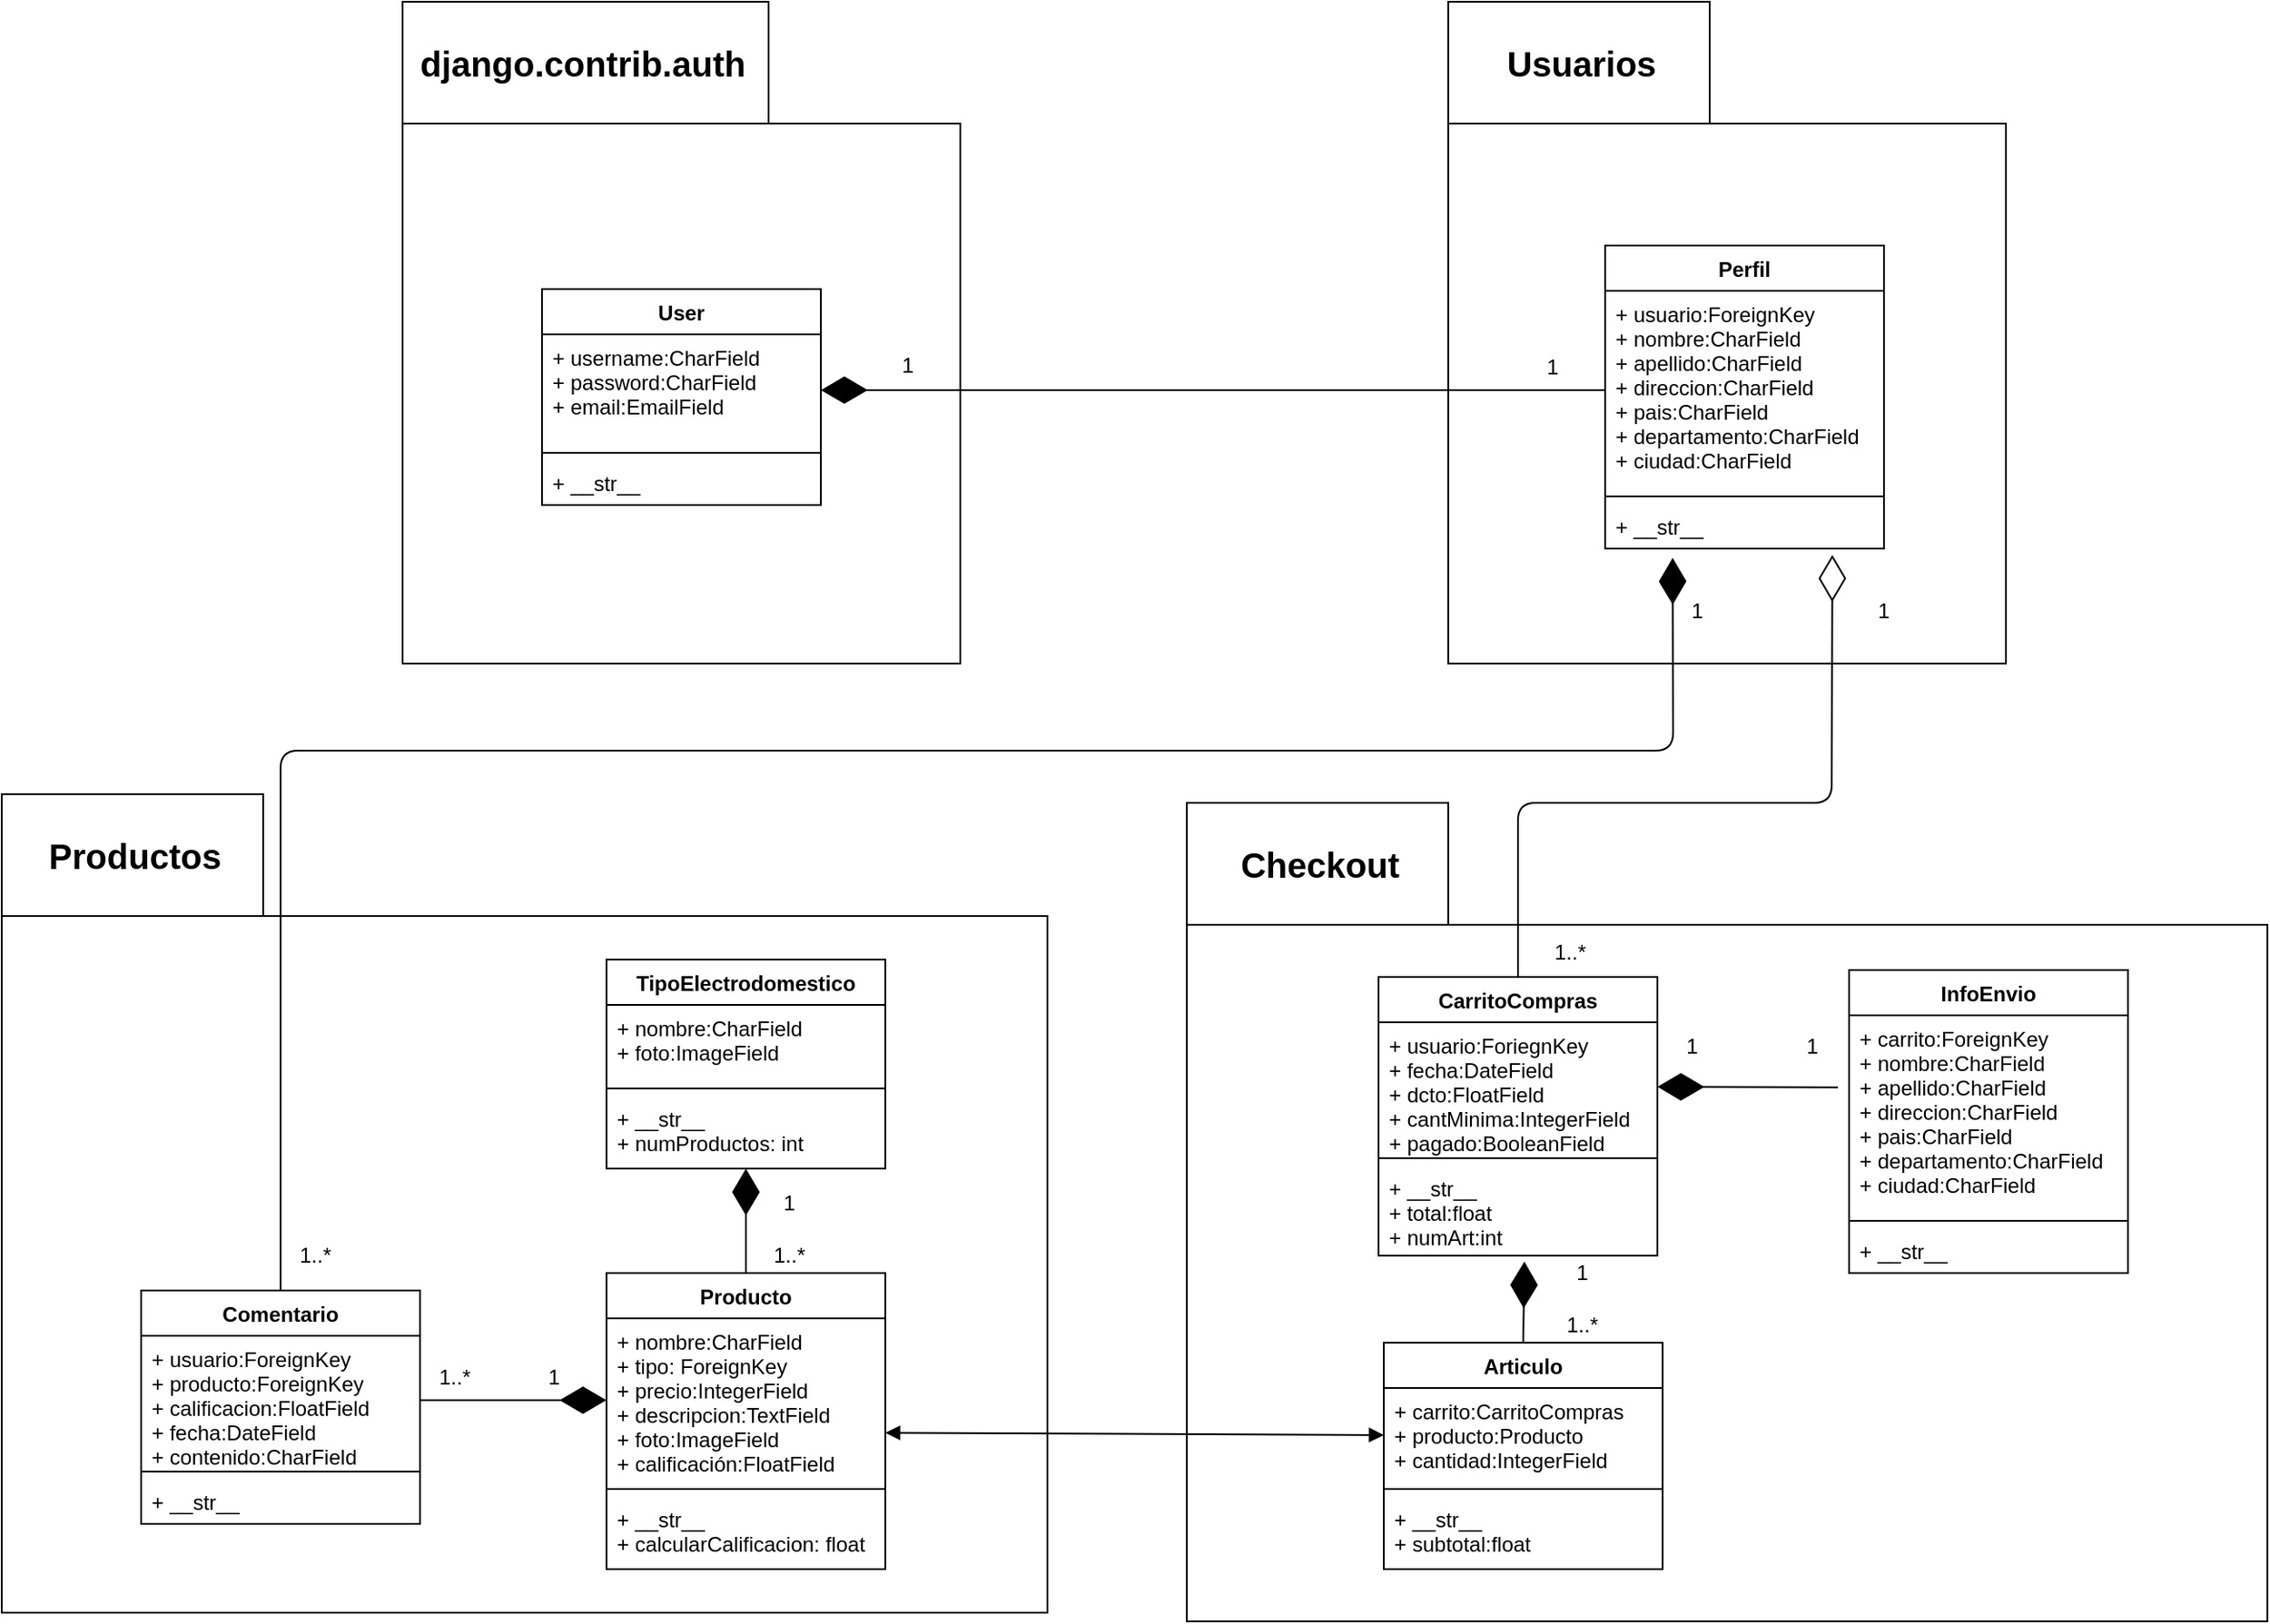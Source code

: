<mxfile version="15.2.7" type="device"><diagram id="NjUPbIOedH6AicqWDrFX" name="Page-1"><mxGraphModel dx="1303" dy="2354" grid="1" gridSize="10" guides="1" tooltips="1" connect="1" arrows="1" fold="1" page="1" pageScale="1" pageWidth="1169" pageHeight="1654" math="0" shadow="0"><root><mxCell id="0"/><mxCell id="1" parent="0"/><mxCell id="ZBzWHFaUl9RUoSqPpxuM-5" value="" style="shape=folder;fontStyle=1;spacingTop=10;tabWidth=150;tabHeight=70;tabPosition=left;html=1;" parent="1" vertex="1"><mxGeometry x="150" y="35" width="600" height="470" as="geometry"/></mxCell><mxCell id="ZBzWHFaUl9RUoSqPpxuM-6" value="TipoElectrodomestico" style="swimlane;fontStyle=1;align=center;verticalAlign=top;childLayout=stackLayout;horizontal=1;startSize=26;horizontalStack=0;resizeParent=1;resizeParentMax=0;resizeLast=0;collapsible=1;marginBottom=0;" parent="1" vertex="1"><mxGeometry x="497" y="130" width="160" height="120" as="geometry"/></mxCell><mxCell id="ZBzWHFaUl9RUoSqPpxuM-7" value="+ nombre:CharField&#xA;+ foto:ImageField" style="text;strokeColor=none;fillColor=none;align=left;verticalAlign=top;spacingLeft=4;spacingRight=4;overflow=hidden;rotatable=0;points=[[0,0.5],[1,0.5]];portConstraint=eastwest;" parent="ZBzWHFaUl9RUoSqPpxuM-6" vertex="1"><mxGeometry y="26" width="160" height="44" as="geometry"/></mxCell><mxCell id="ZBzWHFaUl9RUoSqPpxuM-8" value="" style="line;strokeWidth=1;fillColor=none;align=left;verticalAlign=middle;spacingTop=-1;spacingLeft=3;spacingRight=3;rotatable=0;labelPosition=right;points=[];portConstraint=eastwest;" parent="ZBzWHFaUl9RUoSqPpxuM-6" vertex="1"><mxGeometry y="70" width="160" height="8" as="geometry"/></mxCell><mxCell id="ZBzWHFaUl9RUoSqPpxuM-9" value="+ __str__&#xA;+ numProductos: int&#xA;" style="text;strokeColor=none;fillColor=none;align=left;verticalAlign=top;spacingLeft=4;spacingRight=4;overflow=hidden;rotatable=0;points=[[0,0.5],[1,0.5]];portConstraint=eastwest;" parent="ZBzWHFaUl9RUoSqPpxuM-6" vertex="1"><mxGeometry y="78" width="160" height="42" as="geometry"/></mxCell><mxCell id="ZBzWHFaUl9RUoSqPpxuM-10" value="Producto" style="swimlane;fontStyle=1;align=center;verticalAlign=top;childLayout=stackLayout;horizontal=1;startSize=26;horizontalStack=0;resizeParent=1;resizeParentMax=0;resizeLast=0;collapsible=1;marginBottom=0;" parent="1" vertex="1"><mxGeometry x="497" y="310" width="160" height="170" as="geometry"/></mxCell><mxCell id="ZBzWHFaUl9RUoSqPpxuM-11" value="+ nombre:CharField&#xA;+ tipo: ForeignKey&#xA;+ precio:IntegerField&#xA;+ descripcion:TextField&#xA;+ foto:ImageField&#xA;+ calificación:FloatField&#xA;&#xA;" style="text;strokeColor=none;fillColor=none;align=left;verticalAlign=top;spacingLeft=4;spacingRight=4;overflow=hidden;rotatable=0;points=[[0,0.5],[1,0.5]];portConstraint=eastwest;" parent="ZBzWHFaUl9RUoSqPpxuM-10" vertex="1"><mxGeometry y="26" width="160" height="94" as="geometry"/></mxCell><mxCell id="ZBzWHFaUl9RUoSqPpxuM-12" value="" style="line;strokeWidth=1;fillColor=none;align=left;verticalAlign=middle;spacingTop=-1;spacingLeft=3;spacingRight=3;rotatable=0;labelPosition=right;points=[];portConstraint=eastwest;" parent="ZBzWHFaUl9RUoSqPpxuM-10" vertex="1"><mxGeometry y="120" width="160" height="8" as="geometry"/></mxCell><mxCell id="ZBzWHFaUl9RUoSqPpxuM-13" value="+ __str__&#xA;+ calcularCalificacion: float&#xA;" style="text;strokeColor=none;fillColor=none;align=left;verticalAlign=top;spacingLeft=4;spacingRight=4;overflow=hidden;rotatable=0;points=[[0,0.5],[1,0.5]];portConstraint=eastwest;" parent="ZBzWHFaUl9RUoSqPpxuM-10" vertex="1"><mxGeometry y="128" width="160" height="42" as="geometry"/></mxCell><mxCell id="ZBzWHFaUl9RUoSqPpxuM-14" value="Comentario" style="swimlane;fontStyle=1;align=center;verticalAlign=top;childLayout=stackLayout;horizontal=1;startSize=26;horizontalStack=0;resizeParent=1;resizeParentMax=0;resizeLast=0;collapsible=1;marginBottom=0;" parent="1" vertex="1"><mxGeometry x="230" y="320" width="160" height="134" as="geometry"/></mxCell><mxCell id="ZBzWHFaUl9RUoSqPpxuM-15" value="+ usuario:ForeignKey&#xA;+ producto:ForeignKey&#xA;+ calificacion:FloatField&#xA;+ fecha:DateField&#xA;+ contenido:CharField&#xA;" style="text;strokeColor=none;fillColor=none;align=left;verticalAlign=top;spacingLeft=4;spacingRight=4;overflow=hidden;rotatable=0;points=[[0,0.5],[1,0.5]];portConstraint=eastwest;" parent="ZBzWHFaUl9RUoSqPpxuM-14" vertex="1"><mxGeometry y="26" width="160" height="74" as="geometry"/></mxCell><mxCell id="ZBzWHFaUl9RUoSqPpxuM-16" value="" style="line;strokeWidth=1;fillColor=none;align=left;verticalAlign=middle;spacingTop=-1;spacingLeft=3;spacingRight=3;rotatable=0;labelPosition=right;points=[];portConstraint=eastwest;" parent="ZBzWHFaUl9RUoSqPpxuM-14" vertex="1"><mxGeometry y="100" width="160" height="8" as="geometry"/></mxCell><mxCell id="ZBzWHFaUl9RUoSqPpxuM-17" value="+ __str__" style="text;strokeColor=none;fillColor=none;align=left;verticalAlign=top;spacingLeft=4;spacingRight=4;overflow=hidden;rotatable=0;points=[[0,0.5],[1,0.5]];portConstraint=eastwest;" parent="ZBzWHFaUl9RUoSqPpxuM-14" vertex="1"><mxGeometry y="108" width="160" height="26" as="geometry"/></mxCell><mxCell id="ZBzWHFaUl9RUoSqPpxuM-18" value="" style="endArrow=diamondThin;endFill=1;endSize=24;html=1;entryX=0;entryY=0.5;entryDx=0;entryDy=0;exitX=1;exitY=0.5;exitDx=0;exitDy=0;" parent="1" source="ZBzWHFaUl9RUoSqPpxuM-15" target="ZBzWHFaUl9RUoSqPpxuM-11" edge="1"><mxGeometry width="160" relative="1" as="geometry"><mxPoint x="337" y="300" as="sourcePoint"/><mxPoint x="497" y="300" as="targetPoint"/></mxGeometry></mxCell><mxCell id="ZBzWHFaUl9RUoSqPpxuM-19" value="1" style="text;html=1;strokeColor=none;fillColor=none;align=center;verticalAlign=middle;whiteSpace=wrap;rounded=0;" parent="1" vertex="1"><mxGeometry x="447" y="360" width="40" height="20" as="geometry"/></mxCell><mxCell id="ZBzWHFaUl9RUoSqPpxuM-20" value="1..*" style="text;html=1;strokeColor=none;fillColor=none;align=center;verticalAlign=middle;whiteSpace=wrap;rounded=0;" parent="1" vertex="1"><mxGeometry x="390" y="360" width="40" height="20" as="geometry"/></mxCell><mxCell id="ZBzWHFaUl9RUoSqPpxuM-21" value="" style="endArrow=diamondThin;endFill=1;endSize=24;html=1;exitX=0.5;exitY=0;exitDx=0;exitDy=0;entryX=0.5;entryY=1;entryDx=0;entryDy=0;entryPerimeter=0;" parent="1" source="ZBzWHFaUl9RUoSqPpxuM-10" target="ZBzWHFaUl9RUoSqPpxuM-9" edge="1"><mxGeometry width="160" relative="1" as="geometry"><mxPoint x="637" y="250" as="sourcePoint"/><mxPoint x="577" y="260" as="targetPoint"/></mxGeometry></mxCell><mxCell id="ZBzWHFaUl9RUoSqPpxuM-22" value="1" style="text;html=1;strokeColor=none;fillColor=none;align=center;verticalAlign=middle;whiteSpace=wrap;rounded=0;" parent="1" vertex="1"><mxGeometry x="582" y="260" width="40" height="20" as="geometry"/></mxCell><mxCell id="ZBzWHFaUl9RUoSqPpxuM-23" value="1..*" style="text;html=1;strokeColor=none;fillColor=none;align=center;verticalAlign=middle;whiteSpace=wrap;rounded=0;" parent="1" vertex="1"><mxGeometry x="582" y="290" width="40" height="20" as="geometry"/></mxCell><mxCell id="ZBzWHFaUl9RUoSqPpxuM-24" value="Productos" style="text;html=1;strokeColor=none;fillColor=none;align=center;verticalAlign=middle;whiteSpace=wrap;rounded=0;fontSize=20;fontStyle=1" parent="1" vertex="1"><mxGeometry x="190" y="60" width="73" height="20" as="geometry"/></mxCell><mxCell id="ZBzWHFaUl9RUoSqPpxuM-25" value="" style="shape=folder;fontStyle=1;spacingTop=10;tabWidth=150;tabHeight=70;tabPosition=left;html=1;" parent="1" vertex="1"><mxGeometry x="830" y="40" width="620" height="470" as="geometry"/></mxCell><mxCell id="ZBzWHFaUl9RUoSqPpxuM-26" value="Checkout" style="text;html=1;strokeColor=none;fillColor=none;align=center;verticalAlign=middle;whiteSpace=wrap;rounded=0;fontSize=20;fontStyle=1" parent="1" vertex="1"><mxGeometry x="870" y="65" width="73" height="20" as="geometry"/></mxCell><mxCell id="ZBzWHFaUl9RUoSqPpxuM-27" value="CarritoCompras" style="swimlane;fontStyle=1;align=center;verticalAlign=top;childLayout=stackLayout;horizontal=1;startSize=26;horizontalStack=0;resizeParent=1;resizeParentMax=0;resizeLast=0;collapsible=1;marginBottom=0;" parent="1" vertex="1"><mxGeometry x="940" y="140" width="160" height="160" as="geometry"/></mxCell><mxCell id="ZBzWHFaUl9RUoSqPpxuM-28" value="+ usuario:ForiegnKey&#xA;+ fecha:DateField&#xA;+ dcto:FloatField&#xA;+ cantMinima:IntegerField&#xA;+ pagado:BooleanField&#xA;&#xA;&#xA;" style="text;strokeColor=none;fillColor=none;align=left;verticalAlign=top;spacingLeft=4;spacingRight=4;overflow=hidden;rotatable=0;points=[[0,0.5],[1,0.5]];portConstraint=eastwest;" parent="ZBzWHFaUl9RUoSqPpxuM-27" vertex="1"><mxGeometry y="26" width="160" height="74" as="geometry"/></mxCell><mxCell id="ZBzWHFaUl9RUoSqPpxuM-29" value="" style="line;strokeWidth=1;fillColor=none;align=left;verticalAlign=middle;spacingTop=-1;spacingLeft=3;spacingRight=3;rotatable=0;labelPosition=right;points=[];portConstraint=eastwest;" parent="ZBzWHFaUl9RUoSqPpxuM-27" vertex="1"><mxGeometry y="100" width="160" height="8" as="geometry"/></mxCell><mxCell id="ZBzWHFaUl9RUoSqPpxuM-30" value="+ __str__&#xA;+ total:float&#xA;+ numArt:int&#xA;" style="text;strokeColor=none;fillColor=none;align=left;verticalAlign=top;spacingLeft=4;spacingRight=4;overflow=hidden;rotatable=0;points=[[0,0.5],[1,0.5]];portConstraint=eastwest;" parent="ZBzWHFaUl9RUoSqPpxuM-27" vertex="1"><mxGeometry y="108" width="160" height="52" as="geometry"/></mxCell><mxCell id="ZBzWHFaUl9RUoSqPpxuM-31" value="Articulo" style="swimlane;fontStyle=1;align=center;verticalAlign=top;childLayout=stackLayout;horizontal=1;startSize=26;horizontalStack=0;resizeParent=1;resizeParentMax=0;resizeLast=0;collapsible=1;marginBottom=0;fontSize=12;" parent="1" vertex="1"><mxGeometry x="943" y="350" width="160" height="130" as="geometry"/></mxCell><mxCell id="ZBzWHFaUl9RUoSqPpxuM-32" value="+ carrito:CarritoCompras&#xA;+ producto:Producto&#xA;+ cantidad:IntegerField&#xA;" style="text;strokeColor=none;fillColor=none;align=left;verticalAlign=top;spacingLeft=4;spacingRight=4;overflow=hidden;rotatable=0;points=[[0,0.5],[1,0.5]];portConstraint=eastwest;" parent="ZBzWHFaUl9RUoSqPpxuM-31" vertex="1"><mxGeometry y="26" width="160" height="54" as="geometry"/></mxCell><mxCell id="ZBzWHFaUl9RUoSqPpxuM-33" value="" style="line;strokeWidth=1;fillColor=none;align=left;verticalAlign=middle;spacingTop=-1;spacingLeft=3;spacingRight=3;rotatable=0;labelPosition=right;points=[];portConstraint=eastwest;" parent="ZBzWHFaUl9RUoSqPpxuM-31" vertex="1"><mxGeometry y="80" width="160" height="8" as="geometry"/></mxCell><mxCell id="ZBzWHFaUl9RUoSqPpxuM-34" value="+ __str__&#xA;+ subtotal:float&#xA;" style="text;strokeColor=none;fillColor=none;align=left;verticalAlign=top;spacingLeft=4;spacingRight=4;overflow=hidden;rotatable=0;points=[[0,0.5],[1,0.5]];portConstraint=eastwest;" parent="ZBzWHFaUl9RUoSqPpxuM-31" vertex="1"><mxGeometry y="88" width="160" height="42" as="geometry"/></mxCell><mxCell id="ZBzWHFaUl9RUoSqPpxuM-35" value="" style="endArrow=diamondThin;endFill=1;endSize=24;html=1;fontSize=12;entryX=0.523;entryY=1.064;entryDx=0;entryDy=0;entryPerimeter=0;exitX=0.5;exitY=0;exitDx=0;exitDy=0;" parent="1" source="ZBzWHFaUl9RUoSqPpxuM-31" target="ZBzWHFaUl9RUoSqPpxuM-30" edge="1"><mxGeometry width="160" relative="1" as="geometry"><mxPoint x="750" y="360" as="sourcePoint"/><mxPoint x="910" y="360" as="targetPoint"/></mxGeometry></mxCell><mxCell id="ZBzWHFaUl9RUoSqPpxuM-36" value="" style="endArrow=block;startArrow=block;endFill=1;startFill=1;html=1;fontSize=12;entryX=0;entryY=0.5;entryDx=0;entryDy=0;exitX=1;exitY=0.699;exitDx=0;exitDy=0;exitPerimeter=0;" parent="1" source="ZBzWHFaUl9RUoSqPpxuM-11" target="ZBzWHFaUl9RUoSqPpxuM-32" edge="1"><mxGeometry width="160" relative="1" as="geometry"><mxPoint x="720" y="420" as="sourcePoint"/><mxPoint x="880" y="420" as="targetPoint"/></mxGeometry></mxCell><mxCell id="NzwwC5xAdUCc9bCYofc1-6" value="InfoEnvio" style="swimlane;fontStyle=1;align=center;verticalAlign=top;childLayout=stackLayout;horizontal=1;startSize=26;horizontalStack=0;resizeParent=1;resizeParentMax=0;resizeLast=0;collapsible=1;marginBottom=0;" vertex="1" parent="1"><mxGeometry x="1210" y="136" width="160" height="174" as="geometry"/></mxCell><mxCell id="NzwwC5xAdUCc9bCYofc1-7" value="+ carrito:ForeignKey&#xA;+ nombre:CharField&#xA;+ apellido:CharField&#xA;+ direccion:CharField&#xA;+ pais:CharField&#xA;+ departamento:CharField&#xA;+ ciudad:CharField&#xA;" style="text;strokeColor=none;fillColor=none;align=left;verticalAlign=top;spacingLeft=4;spacingRight=4;overflow=hidden;rotatable=0;points=[[0,0.5],[1,0.5]];portConstraint=eastwest;" vertex="1" parent="NzwwC5xAdUCc9bCYofc1-6"><mxGeometry y="26" width="160" height="114" as="geometry"/></mxCell><mxCell id="NzwwC5xAdUCc9bCYofc1-8" value="" style="line;strokeWidth=1;fillColor=none;align=left;verticalAlign=middle;spacingTop=-1;spacingLeft=3;spacingRight=3;rotatable=0;labelPosition=right;points=[];portConstraint=eastwest;" vertex="1" parent="NzwwC5xAdUCc9bCYofc1-6"><mxGeometry y="140" width="160" height="8" as="geometry"/></mxCell><mxCell id="NzwwC5xAdUCc9bCYofc1-9" value="+ __str__" style="text;strokeColor=none;fillColor=none;align=left;verticalAlign=top;spacingLeft=4;spacingRight=4;overflow=hidden;rotatable=0;points=[[0,0.5],[1,0.5]];portConstraint=eastwest;" vertex="1" parent="NzwwC5xAdUCc9bCYofc1-6"><mxGeometry y="148" width="160" height="26" as="geometry"/></mxCell><mxCell id="NzwwC5xAdUCc9bCYofc1-10" value="" style="endArrow=diamondThin;endFill=1;endSize=24;html=1;entryX=1;entryY=0.5;entryDx=0;entryDy=0;exitX=-0.04;exitY=0.363;exitDx=0;exitDy=0;exitPerimeter=0;" edge="1" parent="1" source="NzwwC5xAdUCc9bCYofc1-7" target="ZBzWHFaUl9RUoSqPpxuM-28"><mxGeometry width="160" relative="1" as="geometry"><mxPoint x="930" y="170" as="sourcePoint"/><mxPoint x="1090" y="170" as="targetPoint"/></mxGeometry></mxCell><mxCell id="NzwwC5xAdUCc9bCYofc1-12" value="" style="shape=folder;fontStyle=1;spacingTop=10;tabWidth=150;tabHeight=70;tabPosition=left;html=1;" vertex="1" parent="1"><mxGeometry x="980" y="-420" width="320" height="380" as="geometry"/></mxCell><mxCell id="NzwwC5xAdUCc9bCYofc1-13" value="Usuarios" style="text;html=1;strokeColor=none;fillColor=none;align=center;verticalAlign=middle;whiteSpace=wrap;rounded=0;fontSize=20;fontStyle=1" vertex="1" parent="1"><mxGeometry x="1020" y="-395" width="73" height="20" as="geometry"/></mxCell><mxCell id="NzwwC5xAdUCc9bCYofc1-14" value="Perfil" style="swimlane;fontStyle=1;align=center;verticalAlign=top;childLayout=stackLayout;horizontal=1;startSize=26;horizontalStack=0;resizeParent=1;resizeParentMax=0;resizeLast=0;collapsible=1;marginBottom=0;" vertex="1" parent="1"><mxGeometry x="1070" y="-280" width="160" height="174" as="geometry"/></mxCell><mxCell id="NzwwC5xAdUCc9bCYofc1-15" value="+ usuario:ForeignKey&#xA;+ nombre:CharField&#xA;+ apellido:CharField&#xA;+ direccion:CharField&#xA;+ pais:CharField&#xA;+ departamento:CharField&#xA;+ ciudad:CharField" style="text;strokeColor=none;fillColor=none;align=left;verticalAlign=top;spacingLeft=4;spacingRight=4;overflow=hidden;rotatable=0;points=[[0,0.5],[1,0.5]];portConstraint=eastwest;" vertex="1" parent="NzwwC5xAdUCc9bCYofc1-14"><mxGeometry y="26" width="160" height="114" as="geometry"/></mxCell><mxCell id="NzwwC5xAdUCc9bCYofc1-16" value="" style="line;strokeWidth=1;fillColor=none;align=left;verticalAlign=middle;spacingTop=-1;spacingLeft=3;spacingRight=3;rotatable=0;labelPosition=right;points=[];portConstraint=eastwest;" vertex="1" parent="NzwwC5xAdUCc9bCYofc1-14"><mxGeometry y="140" width="160" height="8" as="geometry"/></mxCell><mxCell id="NzwwC5xAdUCc9bCYofc1-17" value="+ __str__" style="text;strokeColor=none;fillColor=none;align=left;verticalAlign=top;spacingLeft=4;spacingRight=4;overflow=hidden;rotatable=0;points=[[0,0.5],[1,0.5]];portConstraint=eastwest;" vertex="1" parent="NzwwC5xAdUCc9bCYofc1-14"><mxGeometry y="148" width="160" height="26" as="geometry"/></mxCell><mxCell id="NzwwC5xAdUCc9bCYofc1-20" value="" style="endArrow=diamondThin;endFill=0;endSize=24;html=1;entryX=0.815;entryY=1.141;entryDx=0;entryDy=0;entryPerimeter=0;exitX=0.5;exitY=0;exitDx=0;exitDy=0;" edge="1" parent="1" source="ZBzWHFaUl9RUoSqPpxuM-27" target="NzwwC5xAdUCc9bCYofc1-17"><mxGeometry width="160" relative="1" as="geometry"><mxPoint x="750" as="sourcePoint"/><mxPoint x="910" as="targetPoint"/><Array as="points"><mxPoint x="1020" y="40"/><mxPoint x="1200" y="40"/></Array></mxGeometry></mxCell><mxCell id="NzwwC5xAdUCc9bCYofc1-21" value="" style="endArrow=diamondThin;endFill=1;endSize=24;html=1;entryX=0.242;entryY=1.205;entryDx=0;entryDy=0;exitX=0.5;exitY=0;exitDx=0;exitDy=0;entryPerimeter=0;" edge="1" parent="1" source="ZBzWHFaUl9RUoSqPpxuM-14" target="NzwwC5xAdUCc9bCYofc1-17"><mxGeometry width="160" relative="1" as="geometry"><mxPoint x="720" y="190" as="sourcePoint"/><mxPoint x="880" y="190" as="targetPoint"/><Array as="points"><mxPoint x="310" y="10"/><mxPoint x="1109" y="10"/></Array></mxGeometry></mxCell><mxCell id="NzwwC5xAdUCc9bCYofc1-26" value="" style="shape=folder;fontStyle=1;spacingTop=10;tabWidth=210;tabHeight=70;tabPosition=left;html=1;" vertex="1" parent="1"><mxGeometry x="380" y="-420" width="320" height="380" as="geometry"/></mxCell><mxCell id="NzwwC5xAdUCc9bCYofc1-27" value="django.contrib.auth" style="text;html=1;strokeColor=none;fillColor=none;align=center;verticalAlign=middle;whiteSpace=wrap;rounded=0;fontSize=20;fontStyle=1" vertex="1" parent="1"><mxGeometry x="447" y="-395" width="73" height="20" as="geometry"/></mxCell><mxCell id="NzwwC5xAdUCc9bCYofc1-31" value="User" style="swimlane;fontStyle=1;align=center;verticalAlign=top;childLayout=stackLayout;horizontal=1;startSize=26;horizontalStack=0;resizeParent=1;resizeParentMax=0;resizeLast=0;collapsible=1;marginBottom=0;" vertex="1" parent="1"><mxGeometry x="460" y="-255" width="160" height="124" as="geometry"/></mxCell><mxCell id="NzwwC5xAdUCc9bCYofc1-32" value="+ username:CharField&#xA;+ password:CharField&#xA;+ email:EmailField&#xA;" style="text;strokeColor=none;fillColor=none;align=left;verticalAlign=top;spacingLeft=4;spacingRight=4;overflow=hidden;rotatable=0;points=[[0,0.5],[1,0.5]];portConstraint=eastwest;" vertex="1" parent="NzwwC5xAdUCc9bCYofc1-31"><mxGeometry y="26" width="160" height="64" as="geometry"/></mxCell><mxCell id="NzwwC5xAdUCc9bCYofc1-33" value="" style="line;strokeWidth=1;fillColor=none;align=left;verticalAlign=middle;spacingTop=-1;spacingLeft=3;spacingRight=3;rotatable=0;labelPosition=right;points=[];portConstraint=eastwest;" vertex="1" parent="NzwwC5xAdUCc9bCYofc1-31"><mxGeometry y="90" width="160" height="8" as="geometry"/></mxCell><mxCell id="NzwwC5xAdUCc9bCYofc1-34" value="+ __str__" style="text;strokeColor=none;fillColor=none;align=left;verticalAlign=top;spacingLeft=4;spacingRight=4;overflow=hidden;rotatable=0;points=[[0,0.5],[1,0.5]];portConstraint=eastwest;" vertex="1" parent="NzwwC5xAdUCc9bCYofc1-31"><mxGeometry y="98" width="160" height="26" as="geometry"/></mxCell><mxCell id="NzwwC5xAdUCc9bCYofc1-35" value="" style="endArrow=diamondThin;endFill=1;endSize=24;html=1;entryX=1;entryY=0.5;entryDx=0;entryDy=0;exitX=0;exitY=0.5;exitDx=0;exitDy=0;" edge="1" parent="1" source="NzwwC5xAdUCc9bCYofc1-15" target="NzwwC5xAdUCc9bCYofc1-32"><mxGeometry width="160" relative="1" as="geometry"><mxPoint x="740" y="-80" as="sourcePoint"/><mxPoint x="900" y="-80" as="targetPoint"/></mxGeometry></mxCell><mxCell id="NzwwC5xAdUCc9bCYofc1-36" value="1" style="text;html=1;strokeColor=none;fillColor=none;align=center;verticalAlign=middle;whiteSpace=wrap;rounded=0;" vertex="1" parent="1"><mxGeometry x="650" y="-221" width="40" height="20" as="geometry"/></mxCell><mxCell id="NzwwC5xAdUCc9bCYofc1-37" value="1" style="text;html=1;strokeColor=none;fillColor=none;align=center;verticalAlign=middle;whiteSpace=wrap;rounded=0;" vertex="1" parent="1"><mxGeometry x="1020" y="-220" width="40" height="20" as="geometry"/></mxCell><mxCell id="NzwwC5xAdUCc9bCYofc1-38" value="1" style="text;html=1;strokeColor=none;fillColor=none;align=center;verticalAlign=middle;whiteSpace=wrap;rounded=0;" vertex="1" parent="1"><mxGeometry x="1103" y="-80" width="40" height="20" as="geometry"/></mxCell><mxCell id="NzwwC5xAdUCc9bCYofc1-39" value="1..*" style="text;html=1;strokeColor=none;fillColor=none;align=center;verticalAlign=middle;whiteSpace=wrap;rounded=0;" vertex="1" parent="1"><mxGeometry x="310" y="290" width="40" height="20" as="geometry"/></mxCell><mxCell id="NzwwC5xAdUCc9bCYofc1-40" value="1..*" style="text;html=1;strokeColor=none;fillColor=none;align=center;verticalAlign=middle;whiteSpace=wrap;rounded=0;" vertex="1" parent="1"><mxGeometry x="1030" y="116" width="40" height="20" as="geometry"/></mxCell><mxCell id="NzwwC5xAdUCc9bCYofc1-41" value="1" style="text;html=1;strokeColor=none;fillColor=none;align=center;verticalAlign=middle;whiteSpace=wrap;rounded=0;" vertex="1" parent="1"><mxGeometry x="1210" y="-80" width="40" height="20" as="geometry"/></mxCell><mxCell id="NzwwC5xAdUCc9bCYofc1-42" value="1" style="text;html=1;strokeColor=none;fillColor=none;align=center;verticalAlign=middle;whiteSpace=wrap;rounded=0;" vertex="1" parent="1"><mxGeometry x="1100" y="170" width="40" height="20" as="geometry"/></mxCell><mxCell id="NzwwC5xAdUCc9bCYofc1-43" value="1" style="text;html=1;strokeColor=none;fillColor=none;align=center;verticalAlign=middle;whiteSpace=wrap;rounded=0;" vertex="1" parent="1"><mxGeometry x="1169" y="170" width="40" height="20" as="geometry"/></mxCell><mxCell id="NzwwC5xAdUCc9bCYofc1-44" value="1" style="text;html=1;strokeColor=none;fillColor=none;align=center;verticalAlign=middle;whiteSpace=wrap;rounded=0;" vertex="1" parent="1"><mxGeometry x="1036.5" y="300" width="40" height="20" as="geometry"/></mxCell><mxCell id="NzwwC5xAdUCc9bCYofc1-45" value="1..*" style="text;html=1;strokeColor=none;fillColor=none;align=center;verticalAlign=middle;whiteSpace=wrap;rounded=0;" vertex="1" parent="1"><mxGeometry x="1036.5" y="330" width="40" height="20" as="geometry"/></mxCell></root></mxGraphModel></diagram></mxfile>